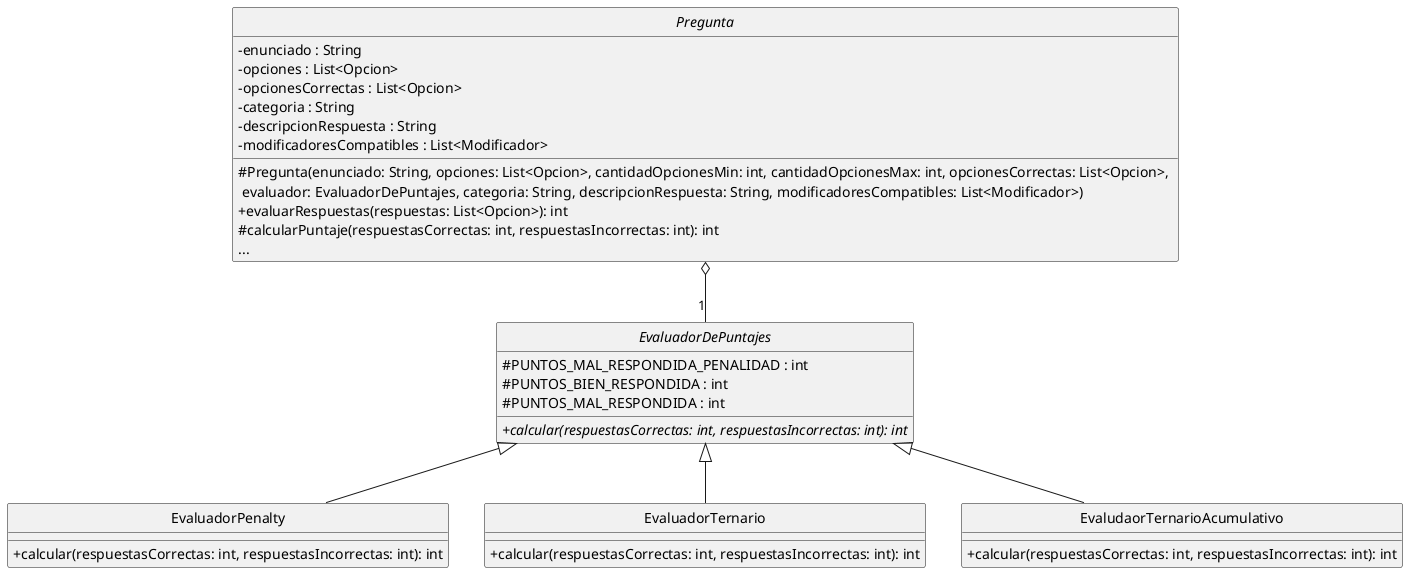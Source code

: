 @startuml

hide circle
skinparam classAttributeIconSize 0
skinparam monochrome true

abstract Pregunta {
    - enunciado : String
    - opciones : List<Opcion>
    - opcionesCorrectas : List<Opcion>
    - categoria : String
    - descripcionRespuesta : String
    - modificadoresCompatibles : List<Modificador>
    # Pregunta(enunciado: String, opciones: List<Opcion>, cantidadOpcionesMin: int, cantidadOpcionesMax: int, opcionesCorrectas: List<Opcion>, \n evaluador: EvaluadorDePuntajes, categoria: String, descripcionRespuesta: String, modificadoresCompatibles: List<Modificador>)
    + evaluarRespuestas(respuestas: List<Opcion>): int
    # calcularPuntaje(respuestasCorrectas: int, respuestasIncorrectas: int): int
    {method} ...
}

abstract EvaluadorDePuntajes{
    # PUNTOS_MAL_RESPONDIDA_PENALIDAD : int
    # PUNTOS_BIEN_RESPONDIDA : int
    # PUNTOS_MAL_RESPONDIDA : int
    + {abstract} calcular(respuestasCorrectas: int, respuestasIncorrectas: int): int
}

class EvaluadorPenalty{
    + calcular(respuestasCorrectas: int, respuestasIncorrectas: int): int
}

class EvaluadorTernario{
   + calcular(respuestasCorrectas: int, respuestasIncorrectas: int): int
}

class EvaludaorTernarioAcumulativo{
   + calcular(respuestasCorrectas: int, respuestasIncorrectas: int): int
}

Pregunta o-- "1" EvaluadorDePuntajes
EvaluadorPenalty -up-|> EvaluadorDePuntajes
EvaluadorTernario -up-|> EvaluadorDePuntajes
EvaludaorTernarioAcumulativo -up-|> EvaluadorDePuntajes

@enduml
